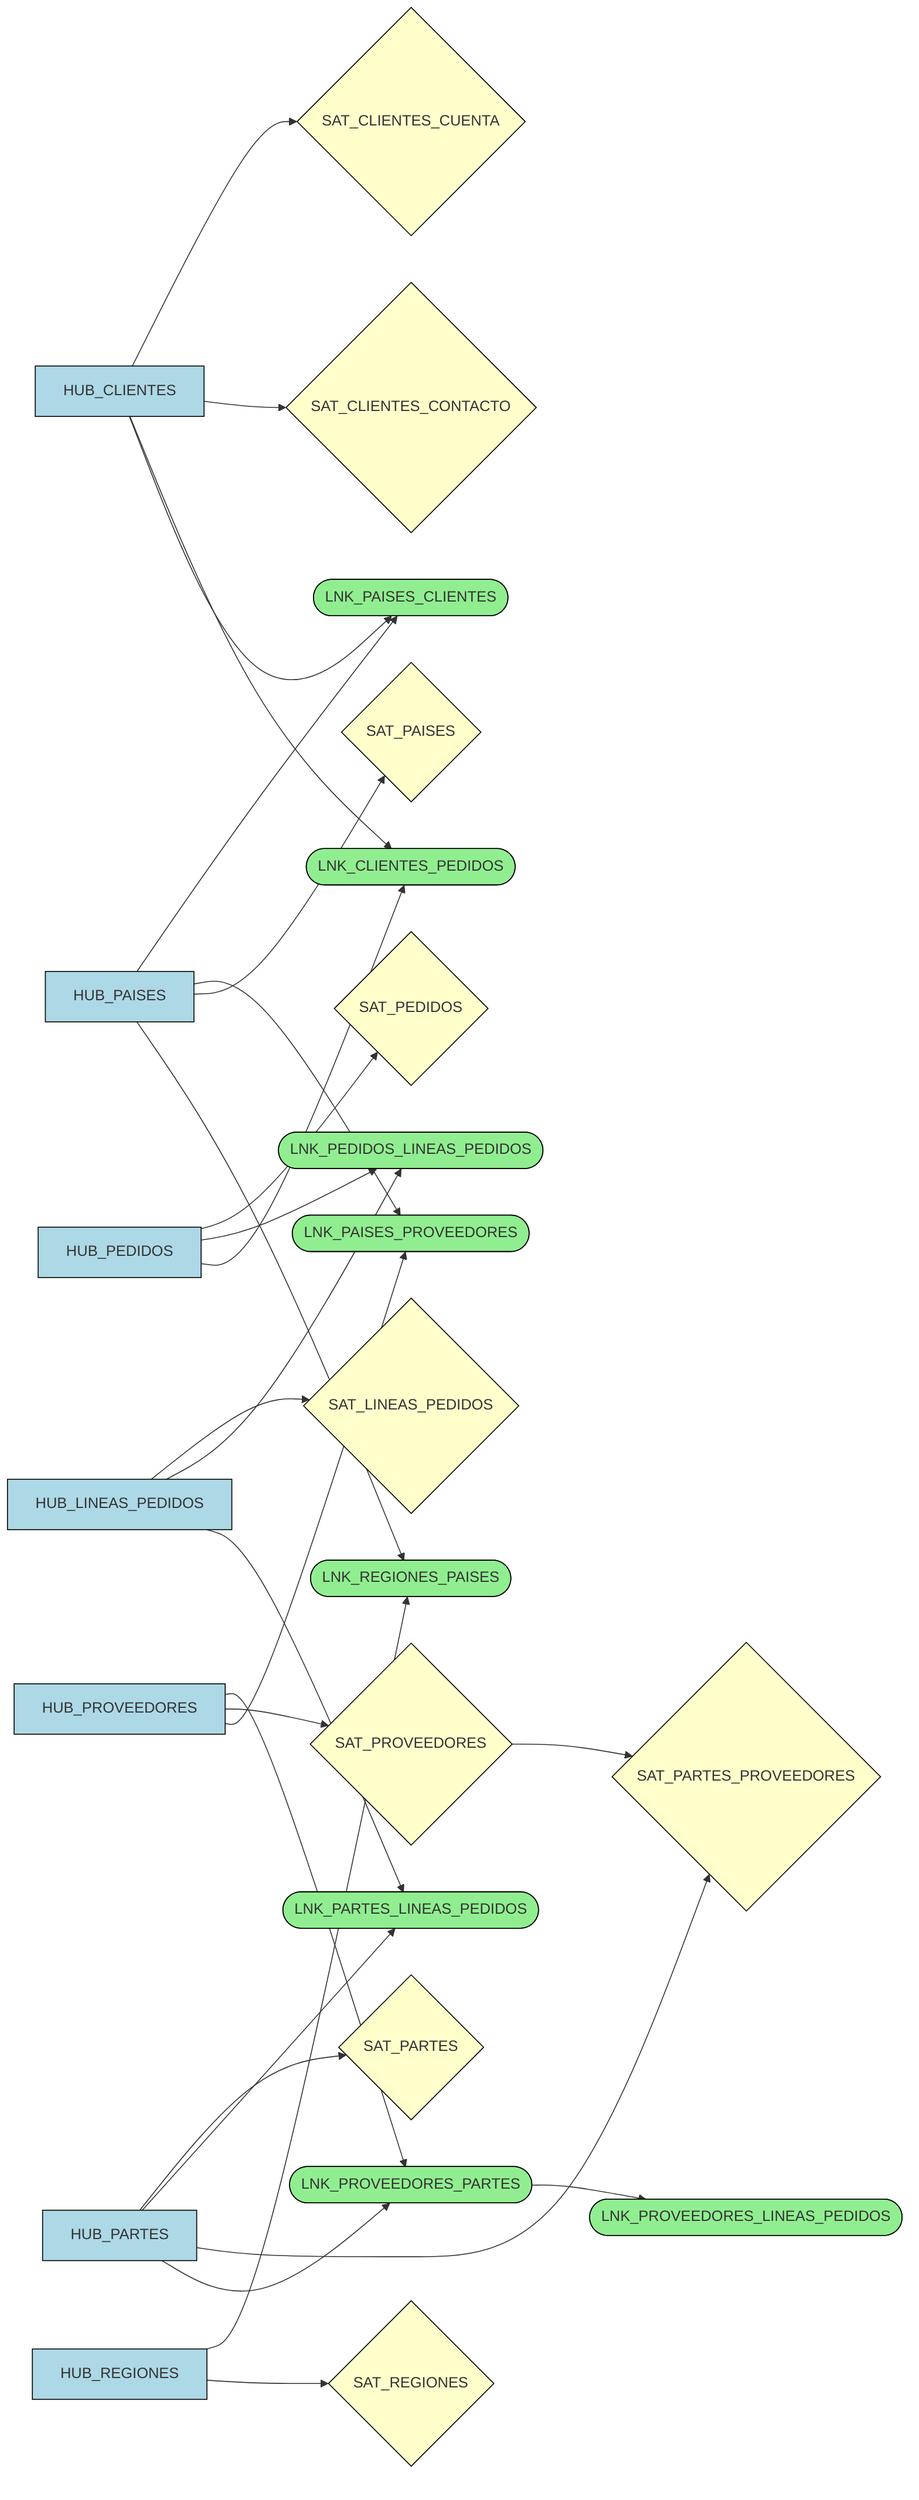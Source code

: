 graph LR
HUB_CLIENTES["HUB_CLIENTES"]:::hub
HUB_LINEAS_PEDIDOS["HUB_LINEAS_PEDIDOS"]:::hub
HUB_PAISES["HUB_PAISES"]:::hub
HUB_PARTES["HUB_PARTES"]:::hub
HUB_PEDIDOS["HUB_PEDIDOS"]:::hub
HUB_PROVEEDORES["HUB_PROVEEDORES"]:::hub
HUB_REGIONES["HUB_REGIONES"]:::hub
LNK_CLIENTES_PEDIDOS(["LNK_CLIENTES_PEDIDOS"]):::lnk
LNK_PAISES_CLIENTES(["LNK_PAISES_CLIENTES"]):::lnk
LNK_PAISES_PROVEEDORES(["LNK_PAISES_PROVEEDORES"]):::lnk
LNK_PARTES_LINEAS_PEDIDOS(["LNK_PARTES_LINEAS_PEDIDOS"]):::lnk
LNK_PEDIDOS_LINEAS_PEDIDOS(["LNK_PEDIDOS_LINEAS_PEDIDOS"]):::lnk
LNK_PROVEEDORES_LINEAS_PEDIDOS(["LNK_PROVEEDORES_LINEAS_PEDIDOS"]):::lnk
LNK_PROVEEDORES_PARTES(["LNK_PROVEEDORES_PARTES"]):::lnk
LNK_REGIONES_PAISES(["LNK_REGIONES_PAISES"]):::lnk
SAT_CLIENTES_CONTACTO{"SAT_CLIENTES_CONTACTO"}:::sat
SAT_CLIENTES_CUENTA{"SAT_CLIENTES_CUENTA"}:::sat
SAT_LINEAS_PEDIDOS{"SAT_LINEAS_PEDIDOS"}:::sat
SAT_PAISES{"SAT_PAISES"}:::sat
SAT_PARTES{"SAT_PARTES"}:::sat
SAT_PARTES_PROVEEDORES{"SAT_PARTES_PROVEEDORES"}:::sat
SAT_PEDIDOS{"SAT_PEDIDOS"}:::sat
SAT_PROVEEDORES{"SAT_PROVEEDORES"}:::sat
SAT_REGIONES{"SAT_REGIONES"}:::sat
HUB_REGIONES --> SAT_REGIONES
HUB_REGIONES --> LNK_REGIONES_PAISES
HUB_PAISES --> LNK_REGIONES_PAISES
HUB_PAISES --> SAT_PAISES
HUB_PAISES --> LNK_PAISES_PROVEEDORES
HUB_PAISES --> LNK_PAISES_CLIENTES
HUB_CLIENTES --> LNK_PAISES_CLIENTES
HUB_PROVEEDORES --> LNK_PAISES_PROVEEDORES
HUB_CLIENTES --> LNK_CLIENTES_PEDIDOS
HUB_PROVEEDORES --> SAT_PROVEEDORES
HUB_PROVEEDORES --> LNK_PROVEEDORES_PARTES
HUB_PARTES --> LNK_PROVEEDORES_PARTES
LNK_PROVEEDORES_PARTES --> LNK_PROVEEDORES_LINEAS_PEDIDOS
HUB_PARTES --> SAT_PARTES_PROVEEDORES
SAT_PROVEEDORES --> SAT_PARTES_PROVEEDORES
HUB_PARTES --> LNK_PARTES_LINEAS_PEDIDOS
HUB_PARTES --> SAT_PARTES
HUB_PEDIDOS --> LNK_CLIENTES_PEDIDOS
HUB_LINEAS_PEDIDOS --> LNK_PARTES_LINEAS_PEDIDOS
HUB_PEDIDOS --> LNK_PEDIDOS_LINEAS_PEDIDOS
HUB_LINEAS_PEDIDOS --> LNK_PEDIDOS_LINEAS_PEDIDOS
HUB_PEDIDOS --> SAT_PEDIDOS
HUB_LINEAS_PEDIDOS --> SAT_LINEAS_PEDIDOS
HUB_CLIENTES --> SAT_CLIENTES_CONTACTO
HUB_CLIENTES --> SAT_CLIENTES_CUENTA
classDef hub fill:#add8e6,stroke:#000,stroke-width:1px;
classDef lnk fill:#90ee90,stroke:#000,stroke-width:1px;
classDef sat fill:#ffffcc,stroke:#000,stroke-width:1px;